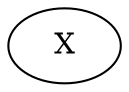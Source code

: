 # name: P10
# --- #
graph P10Left {
	1 [label=X]
}
# --- #
graph P10Right {
	1 [label=X]
	2 [label=b]
	3 [label=d]
	1 -- 2
	1 -- 3
}
# --- #
# embed_transformation a b 
# embed_transformation b X 
# embed_transformation c d 
# embed_transformation d X 
# embed_transformation X None 
# embed_transformation Y None 
